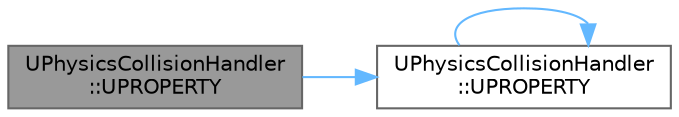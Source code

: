digraph "UPhysicsCollisionHandler::UPROPERTY"
{
 // INTERACTIVE_SVG=YES
 // LATEX_PDF_SIZE
  bgcolor="transparent";
  edge [fontname=Helvetica,fontsize=10,labelfontname=Helvetica,labelfontsize=10];
  node [fontname=Helvetica,fontsize=10,shape=box,height=0.2,width=0.4];
  rankdir="LR";
  Node1 [id="Node000001",label="UPhysicsCollisionHandler\l::UPROPERTY",height=0.2,width=0.4,color="gray40", fillcolor="grey60", style="filled", fontcolor="black",tooltip="Time since last impact sound."];
  Node1 -> Node2 [id="edge1_Node000001_Node000002",color="steelblue1",style="solid",tooltip=" "];
  Node2 [id="Node000002",label="UPhysicsCollisionHandler\l::UPROPERTY",height=0.2,width=0.4,color="grey40", fillcolor="white", style="filled",URL="$d2/daa/classUPhysicsCollisionHandler.html#adc5dd7d728fade290b8d230bd7b425b5",tooltip="Min time between effect/sound being triggered."];
  Node2 -> Node2 [id="edge2_Node000002_Node000002",color="steelblue1",style="solid",tooltip=" "];
}
